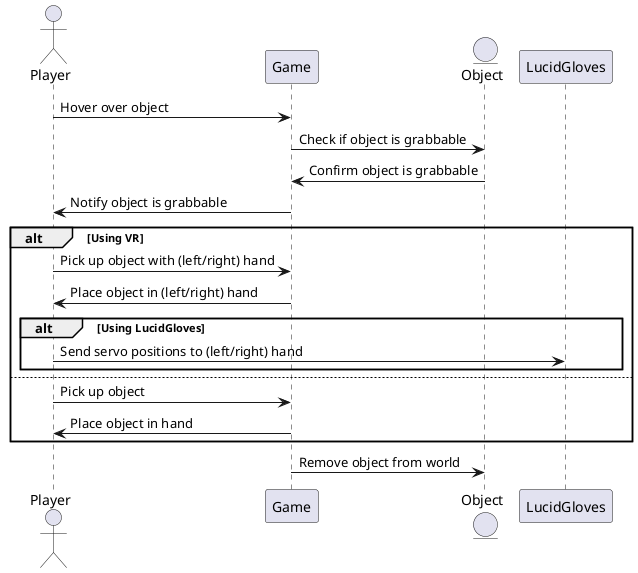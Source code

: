 @startuml GrabObject
actor Player
participant Game
entity Object
participant LucidGloves

Player -> Game: Hover over object
Game -> Object: Check if object is grabbable
Object -> Game: Confirm object is grabbable
Game -> Player: Notify object is grabbable
alt Using VR
    Player -> Game: Pick up object with (left/right) hand
    Game -> Player: Place object in (left/right) hand
    alt Using LucidGloves
        Player->LucidGloves: Send servo positions to (left/right) hand
    end
else
    Player -> Game: Pick up object
    Game -> Player: Place object in hand
end
Game -> Object: Remove object from world
@enduml